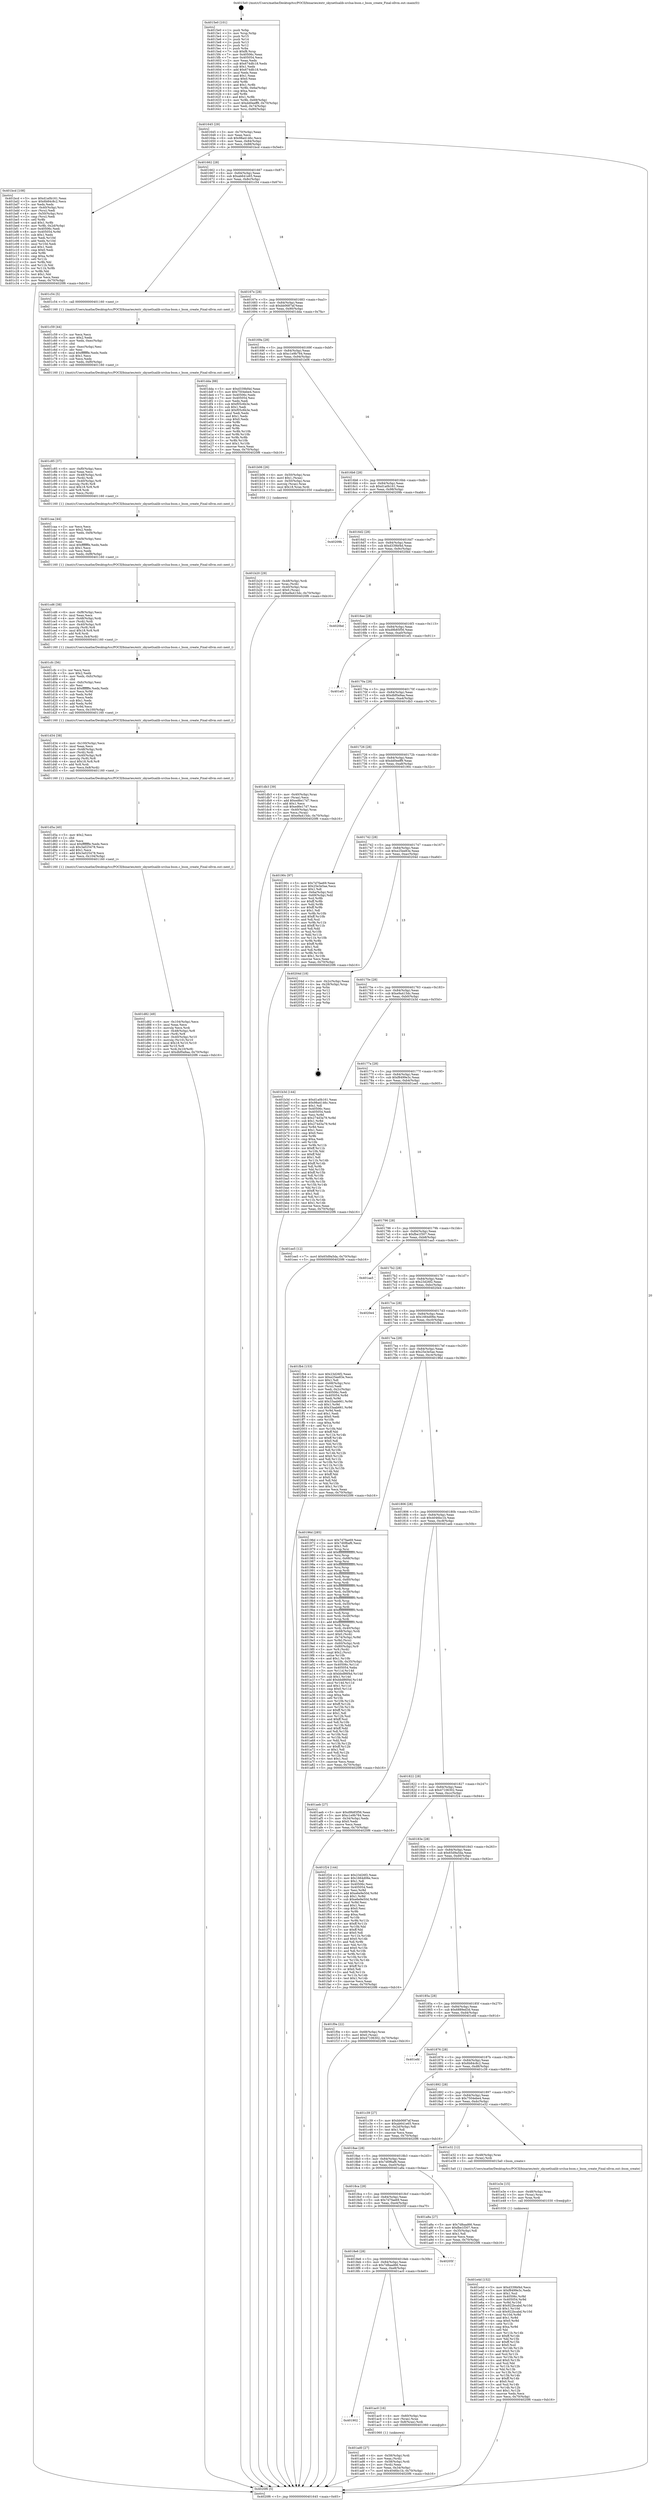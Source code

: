 digraph "0x4015e0" {
  label = "0x4015e0 (/mnt/c/Users/mathe/Desktop/tcc/POCII/binaries/extr_skynetlualib-srclua-bson.c_bson_create_Final-ollvm.out::main(0))"
  labelloc = "t"
  node[shape=record]

  Entry [label="",width=0.3,height=0.3,shape=circle,fillcolor=black,style=filled]
  "0x401645" [label="{
     0x401645 [29]\l
     | [instrs]\l
     &nbsp;&nbsp;0x401645 \<+3\>: mov -0x70(%rbp),%eax\l
     &nbsp;&nbsp;0x401648 \<+2\>: mov %eax,%ecx\l
     &nbsp;&nbsp;0x40164a \<+6\>: sub $0x98a4146c,%ecx\l
     &nbsp;&nbsp;0x401650 \<+6\>: mov %eax,-0x84(%rbp)\l
     &nbsp;&nbsp;0x401656 \<+6\>: mov %ecx,-0x88(%rbp)\l
     &nbsp;&nbsp;0x40165c \<+6\>: je 0000000000401bcd \<main+0x5ed\>\l
  }"]
  "0x401bcd" [label="{
     0x401bcd [108]\l
     | [instrs]\l
     &nbsp;&nbsp;0x401bcd \<+5\>: mov $0xd1a0b161,%eax\l
     &nbsp;&nbsp;0x401bd2 \<+5\>: mov $0x6b84c8c2,%ecx\l
     &nbsp;&nbsp;0x401bd7 \<+2\>: xor %edx,%edx\l
     &nbsp;&nbsp;0x401bd9 \<+4\>: mov -0x40(%rbp),%rsi\l
     &nbsp;&nbsp;0x401bdd \<+2\>: mov (%rsi),%edi\l
     &nbsp;&nbsp;0x401bdf \<+4\>: mov -0x50(%rbp),%rsi\l
     &nbsp;&nbsp;0x401be3 \<+2\>: cmp (%rsi),%edi\l
     &nbsp;&nbsp;0x401be5 \<+4\>: setl %r8b\l
     &nbsp;&nbsp;0x401be9 \<+4\>: and $0x1,%r8b\l
     &nbsp;&nbsp;0x401bed \<+4\>: mov %r8b,-0x2d(%rbp)\l
     &nbsp;&nbsp;0x401bf1 \<+7\>: mov 0x40506c,%edi\l
     &nbsp;&nbsp;0x401bf8 \<+8\>: mov 0x405054,%r9d\l
     &nbsp;&nbsp;0x401c00 \<+3\>: sub $0x1,%edx\l
     &nbsp;&nbsp;0x401c03 \<+3\>: mov %edi,%r10d\l
     &nbsp;&nbsp;0x401c06 \<+3\>: add %edx,%r10d\l
     &nbsp;&nbsp;0x401c09 \<+4\>: imul %r10d,%edi\l
     &nbsp;&nbsp;0x401c0d \<+3\>: and $0x1,%edi\l
     &nbsp;&nbsp;0x401c10 \<+3\>: cmp $0x0,%edi\l
     &nbsp;&nbsp;0x401c13 \<+4\>: sete %r8b\l
     &nbsp;&nbsp;0x401c17 \<+4\>: cmp $0xa,%r9d\l
     &nbsp;&nbsp;0x401c1b \<+4\>: setl %r11b\l
     &nbsp;&nbsp;0x401c1f \<+3\>: mov %r8b,%bl\l
     &nbsp;&nbsp;0x401c22 \<+3\>: and %r11b,%bl\l
     &nbsp;&nbsp;0x401c25 \<+3\>: xor %r11b,%r8b\l
     &nbsp;&nbsp;0x401c28 \<+3\>: or %r8b,%bl\l
     &nbsp;&nbsp;0x401c2b \<+3\>: test $0x1,%bl\l
     &nbsp;&nbsp;0x401c2e \<+3\>: cmovne %ecx,%eax\l
     &nbsp;&nbsp;0x401c31 \<+3\>: mov %eax,-0x70(%rbp)\l
     &nbsp;&nbsp;0x401c34 \<+5\>: jmp 00000000004020f6 \<main+0xb16\>\l
  }"]
  "0x401662" [label="{
     0x401662 [28]\l
     | [instrs]\l
     &nbsp;&nbsp;0x401662 \<+5\>: jmp 0000000000401667 \<main+0x87\>\l
     &nbsp;&nbsp;0x401667 \<+6\>: mov -0x84(%rbp),%eax\l
     &nbsp;&nbsp;0x40166d \<+5\>: sub $0xab641e65,%eax\l
     &nbsp;&nbsp;0x401672 \<+6\>: mov %eax,-0x8c(%rbp)\l
     &nbsp;&nbsp;0x401678 \<+6\>: je 0000000000401c54 \<main+0x674\>\l
  }"]
  Exit [label="",width=0.3,height=0.3,shape=circle,fillcolor=black,style=filled,peripheries=2]
  "0x401c54" [label="{
     0x401c54 [5]\l
     | [instrs]\l
     &nbsp;&nbsp;0x401c54 \<+5\>: call 0000000000401160 \<next_i\>\l
     | [calls]\l
     &nbsp;&nbsp;0x401160 \{1\} (/mnt/c/Users/mathe/Desktop/tcc/POCII/binaries/extr_skynetlualib-srclua-bson.c_bson_create_Final-ollvm.out::next_i)\l
  }"]
  "0x40167e" [label="{
     0x40167e [28]\l
     | [instrs]\l
     &nbsp;&nbsp;0x40167e \<+5\>: jmp 0000000000401683 \<main+0xa3\>\l
     &nbsp;&nbsp;0x401683 \<+6\>: mov -0x84(%rbp),%eax\l
     &nbsp;&nbsp;0x401689 \<+5\>: sub $0xbb0687af,%eax\l
     &nbsp;&nbsp;0x40168e \<+6\>: mov %eax,-0x90(%rbp)\l
     &nbsp;&nbsp;0x401694 \<+6\>: je 0000000000401dda \<main+0x7fa\>\l
  }"]
  "0x401e4d" [label="{
     0x401e4d [152]\l
     | [instrs]\l
     &nbsp;&nbsp;0x401e4d \<+5\>: mov $0xd339bf4d,%ecx\l
     &nbsp;&nbsp;0x401e52 \<+5\>: mov $0xf8499e3c,%edx\l
     &nbsp;&nbsp;0x401e57 \<+3\>: mov $0x1,%sil\l
     &nbsp;&nbsp;0x401e5a \<+8\>: mov 0x40506c,%r8d\l
     &nbsp;&nbsp;0x401e62 \<+8\>: mov 0x405054,%r9d\l
     &nbsp;&nbsp;0x401e6a \<+3\>: mov %r8d,%r10d\l
     &nbsp;&nbsp;0x401e6d \<+7\>: add $0x922bcabd,%r10d\l
     &nbsp;&nbsp;0x401e74 \<+4\>: sub $0x1,%r10d\l
     &nbsp;&nbsp;0x401e78 \<+7\>: sub $0x922bcabd,%r10d\l
     &nbsp;&nbsp;0x401e7f \<+4\>: imul %r10d,%r8d\l
     &nbsp;&nbsp;0x401e83 \<+4\>: and $0x1,%r8d\l
     &nbsp;&nbsp;0x401e87 \<+4\>: cmp $0x0,%r8d\l
     &nbsp;&nbsp;0x401e8b \<+4\>: sete %r11b\l
     &nbsp;&nbsp;0x401e8f \<+4\>: cmp $0xa,%r9d\l
     &nbsp;&nbsp;0x401e93 \<+3\>: setl %bl\l
     &nbsp;&nbsp;0x401e96 \<+3\>: mov %r11b,%r14b\l
     &nbsp;&nbsp;0x401e99 \<+4\>: xor $0xff,%r14b\l
     &nbsp;&nbsp;0x401e9d \<+3\>: mov %bl,%r15b\l
     &nbsp;&nbsp;0x401ea0 \<+4\>: xor $0xff,%r15b\l
     &nbsp;&nbsp;0x401ea4 \<+4\>: xor $0x0,%sil\l
     &nbsp;&nbsp;0x401ea8 \<+3\>: mov %r14b,%r12b\l
     &nbsp;&nbsp;0x401eab \<+4\>: and $0x0,%r12b\l
     &nbsp;&nbsp;0x401eaf \<+3\>: and %sil,%r11b\l
     &nbsp;&nbsp;0x401eb2 \<+3\>: mov %r15b,%r13b\l
     &nbsp;&nbsp;0x401eb5 \<+4\>: and $0x0,%r13b\l
     &nbsp;&nbsp;0x401eb9 \<+3\>: and %sil,%bl\l
     &nbsp;&nbsp;0x401ebc \<+3\>: or %r11b,%r12b\l
     &nbsp;&nbsp;0x401ebf \<+3\>: or %bl,%r13b\l
     &nbsp;&nbsp;0x401ec2 \<+3\>: xor %r13b,%r12b\l
     &nbsp;&nbsp;0x401ec5 \<+3\>: or %r15b,%r14b\l
     &nbsp;&nbsp;0x401ec8 \<+4\>: xor $0xff,%r14b\l
     &nbsp;&nbsp;0x401ecc \<+4\>: or $0x0,%sil\l
     &nbsp;&nbsp;0x401ed0 \<+3\>: and %sil,%r14b\l
     &nbsp;&nbsp;0x401ed3 \<+3\>: or %r14b,%r12b\l
     &nbsp;&nbsp;0x401ed6 \<+4\>: test $0x1,%r12b\l
     &nbsp;&nbsp;0x401eda \<+3\>: cmovne %edx,%ecx\l
     &nbsp;&nbsp;0x401edd \<+3\>: mov %ecx,-0x70(%rbp)\l
     &nbsp;&nbsp;0x401ee0 \<+5\>: jmp 00000000004020f6 \<main+0xb16\>\l
  }"]
  "0x401dda" [label="{
     0x401dda [88]\l
     | [instrs]\l
     &nbsp;&nbsp;0x401dda \<+5\>: mov $0xd339bf4d,%eax\l
     &nbsp;&nbsp;0x401ddf \<+5\>: mov $0x7504ebe4,%ecx\l
     &nbsp;&nbsp;0x401de4 \<+7\>: mov 0x40506c,%edx\l
     &nbsp;&nbsp;0x401deb \<+7\>: mov 0x405054,%esi\l
     &nbsp;&nbsp;0x401df2 \<+2\>: mov %edx,%edi\l
     &nbsp;&nbsp;0x401df4 \<+6\>: sub $0xf05c6b3e,%edi\l
     &nbsp;&nbsp;0x401dfa \<+3\>: sub $0x1,%edi\l
     &nbsp;&nbsp;0x401dfd \<+6\>: add $0xf05c6b3e,%edi\l
     &nbsp;&nbsp;0x401e03 \<+3\>: imul %edi,%edx\l
     &nbsp;&nbsp;0x401e06 \<+3\>: and $0x1,%edx\l
     &nbsp;&nbsp;0x401e09 \<+3\>: cmp $0x0,%edx\l
     &nbsp;&nbsp;0x401e0c \<+4\>: sete %r8b\l
     &nbsp;&nbsp;0x401e10 \<+3\>: cmp $0xa,%esi\l
     &nbsp;&nbsp;0x401e13 \<+4\>: setl %r9b\l
     &nbsp;&nbsp;0x401e17 \<+3\>: mov %r8b,%r10b\l
     &nbsp;&nbsp;0x401e1a \<+3\>: and %r9b,%r10b\l
     &nbsp;&nbsp;0x401e1d \<+3\>: xor %r9b,%r8b\l
     &nbsp;&nbsp;0x401e20 \<+3\>: or %r8b,%r10b\l
     &nbsp;&nbsp;0x401e23 \<+4\>: test $0x1,%r10b\l
     &nbsp;&nbsp;0x401e27 \<+3\>: cmovne %ecx,%eax\l
     &nbsp;&nbsp;0x401e2a \<+3\>: mov %eax,-0x70(%rbp)\l
     &nbsp;&nbsp;0x401e2d \<+5\>: jmp 00000000004020f6 \<main+0xb16\>\l
  }"]
  "0x40169a" [label="{
     0x40169a [28]\l
     | [instrs]\l
     &nbsp;&nbsp;0x40169a \<+5\>: jmp 000000000040169f \<main+0xbf\>\l
     &nbsp;&nbsp;0x40169f \<+6\>: mov -0x84(%rbp),%eax\l
     &nbsp;&nbsp;0x4016a5 \<+5\>: sub $0xc1e9b784,%eax\l
     &nbsp;&nbsp;0x4016aa \<+6\>: mov %eax,-0x94(%rbp)\l
     &nbsp;&nbsp;0x4016b0 \<+6\>: je 0000000000401b06 \<main+0x526\>\l
  }"]
  "0x401e3e" [label="{
     0x401e3e [15]\l
     | [instrs]\l
     &nbsp;&nbsp;0x401e3e \<+4\>: mov -0x48(%rbp),%rax\l
     &nbsp;&nbsp;0x401e42 \<+3\>: mov (%rax),%rax\l
     &nbsp;&nbsp;0x401e45 \<+3\>: mov %rax,%rdi\l
     &nbsp;&nbsp;0x401e48 \<+5\>: call 0000000000401030 \<free@plt\>\l
     | [calls]\l
     &nbsp;&nbsp;0x401030 \{1\} (unknown)\l
  }"]
  "0x401b06" [label="{
     0x401b06 [26]\l
     | [instrs]\l
     &nbsp;&nbsp;0x401b06 \<+4\>: mov -0x50(%rbp),%rax\l
     &nbsp;&nbsp;0x401b0a \<+6\>: movl $0x1,(%rax)\l
     &nbsp;&nbsp;0x401b10 \<+4\>: mov -0x50(%rbp),%rax\l
     &nbsp;&nbsp;0x401b14 \<+3\>: movslq (%rax),%rax\l
     &nbsp;&nbsp;0x401b17 \<+4\>: imul $0x18,%rax,%rdi\l
     &nbsp;&nbsp;0x401b1b \<+5\>: call 0000000000401050 \<malloc@plt\>\l
     | [calls]\l
     &nbsp;&nbsp;0x401050 \{1\} (unknown)\l
  }"]
  "0x4016b6" [label="{
     0x4016b6 [28]\l
     | [instrs]\l
     &nbsp;&nbsp;0x4016b6 \<+5\>: jmp 00000000004016bb \<main+0xdb\>\l
     &nbsp;&nbsp;0x4016bb \<+6\>: mov -0x84(%rbp),%eax\l
     &nbsp;&nbsp;0x4016c1 \<+5\>: sub $0xd1a0b161,%eax\l
     &nbsp;&nbsp;0x4016c6 \<+6\>: mov %eax,-0x98(%rbp)\l
     &nbsp;&nbsp;0x4016cc \<+6\>: je 000000000040209b \<main+0xabb\>\l
  }"]
  "0x401d82" [label="{
     0x401d82 [49]\l
     | [instrs]\l
     &nbsp;&nbsp;0x401d82 \<+6\>: mov -0x104(%rbp),%ecx\l
     &nbsp;&nbsp;0x401d88 \<+3\>: imul %eax,%ecx\l
     &nbsp;&nbsp;0x401d8b \<+3\>: movslq %ecx,%rdi\l
     &nbsp;&nbsp;0x401d8e \<+4\>: mov -0x48(%rbp),%r8\l
     &nbsp;&nbsp;0x401d92 \<+3\>: mov (%r8),%r8\l
     &nbsp;&nbsp;0x401d95 \<+4\>: mov -0x40(%rbp),%r10\l
     &nbsp;&nbsp;0x401d99 \<+3\>: movslq (%r10),%r10\l
     &nbsp;&nbsp;0x401d9c \<+4\>: imul $0x18,%r10,%r10\l
     &nbsp;&nbsp;0x401da0 \<+3\>: add %r10,%r8\l
     &nbsp;&nbsp;0x401da3 \<+4\>: mov %rdi,0x10(%r8)\l
     &nbsp;&nbsp;0x401da7 \<+7\>: movl $0xdbf0a9aa,-0x70(%rbp)\l
     &nbsp;&nbsp;0x401dae \<+5\>: jmp 00000000004020f6 \<main+0xb16\>\l
  }"]
  "0x40209b" [label="{
     0x40209b\l
  }", style=dashed]
  "0x4016d2" [label="{
     0x4016d2 [28]\l
     | [instrs]\l
     &nbsp;&nbsp;0x4016d2 \<+5\>: jmp 00000000004016d7 \<main+0xf7\>\l
     &nbsp;&nbsp;0x4016d7 \<+6\>: mov -0x84(%rbp),%eax\l
     &nbsp;&nbsp;0x4016dd \<+5\>: sub $0xd339bf4d,%eax\l
     &nbsp;&nbsp;0x4016e2 \<+6\>: mov %eax,-0x9c(%rbp)\l
     &nbsp;&nbsp;0x4016e8 \<+6\>: je 00000000004020bd \<main+0xadd\>\l
  }"]
  "0x401d5a" [label="{
     0x401d5a [40]\l
     | [instrs]\l
     &nbsp;&nbsp;0x401d5a \<+5\>: mov $0x2,%ecx\l
     &nbsp;&nbsp;0x401d5f \<+1\>: cltd\l
     &nbsp;&nbsp;0x401d60 \<+2\>: idiv %ecx\l
     &nbsp;&nbsp;0x401d62 \<+6\>: imul $0xfffffffe,%edx,%ecx\l
     &nbsp;&nbsp;0x401d68 \<+6\>: sub $0x3a025478,%ecx\l
     &nbsp;&nbsp;0x401d6e \<+3\>: add $0x1,%ecx\l
     &nbsp;&nbsp;0x401d71 \<+6\>: add $0x3a025478,%ecx\l
     &nbsp;&nbsp;0x401d77 \<+6\>: mov %ecx,-0x104(%rbp)\l
     &nbsp;&nbsp;0x401d7d \<+5\>: call 0000000000401160 \<next_i\>\l
     | [calls]\l
     &nbsp;&nbsp;0x401160 \{1\} (/mnt/c/Users/mathe/Desktop/tcc/POCII/binaries/extr_skynetlualib-srclua-bson.c_bson_create_Final-ollvm.out::next_i)\l
  }"]
  "0x4020bd" [label="{
     0x4020bd\l
  }", style=dashed]
  "0x4016ee" [label="{
     0x4016ee [28]\l
     | [instrs]\l
     &nbsp;&nbsp;0x4016ee \<+5\>: jmp 00000000004016f3 \<main+0x113\>\l
     &nbsp;&nbsp;0x4016f3 \<+6\>: mov -0x84(%rbp),%eax\l
     &nbsp;&nbsp;0x4016f9 \<+5\>: sub $0xd9b85f56,%eax\l
     &nbsp;&nbsp;0x4016fe \<+6\>: mov %eax,-0xa0(%rbp)\l
     &nbsp;&nbsp;0x401704 \<+6\>: je 0000000000401ef1 \<main+0x911\>\l
  }"]
  "0x401d34" [label="{
     0x401d34 [38]\l
     | [instrs]\l
     &nbsp;&nbsp;0x401d34 \<+6\>: mov -0x100(%rbp),%ecx\l
     &nbsp;&nbsp;0x401d3a \<+3\>: imul %eax,%ecx\l
     &nbsp;&nbsp;0x401d3d \<+4\>: mov -0x48(%rbp),%rdi\l
     &nbsp;&nbsp;0x401d41 \<+3\>: mov (%rdi),%rdi\l
     &nbsp;&nbsp;0x401d44 \<+4\>: mov -0x40(%rbp),%r8\l
     &nbsp;&nbsp;0x401d48 \<+3\>: movslq (%r8),%r8\l
     &nbsp;&nbsp;0x401d4b \<+4\>: imul $0x18,%r8,%r8\l
     &nbsp;&nbsp;0x401d4f \<+3\>: add %r8,%rdi\l
     &nbsp;&nbsp;0x401d52 \<+3\>: mov %ecx,0x8(%rdi)\l
     &nbsp;&nbsp;0x401d55 \<+5\>: call 0000000000401160 \<next_i\>\l
     | [calls]\l
     &nbsp;&nbsp;0x401160 \{1\} (/mnt/c/Users/mathe/Desktop/tcc/POCII/binaries/extr_skynetlualib-srclua-bson.c_bson_create_Final-ollvm.out::next_i)\l
  }"]
  "0x401ef1" [label="{
     0x401ef1\l
  }", style=dashed]
  "0x40170a" [label="{
     0x40170a [28]\l
     | [instrs]\l
     &nbsp;&nbsp;0x40170a \<+5\>: jmp 000000000040170f \<main+0x12f\>\l
     &nbsp;&nbsp;0x40170f \<+6\>: mov -0x84(%rbp),%eax\l
     &nbsp;&nbsp;0x401715 \<+5\>: sub $0xdbf0a9aa,%eax\l
     &nbsp;&nbsp;0x40171a \<+6\>: mov %eax,-0xa4(%rbp)\l
     &nbsp;&nbsp;0x401720 \<+6\>: je 0000000000401db3 \<main+0x7d3\>\l
  }"]
  "0x401cfc" [label="{
     0x401cfc [56]\l
     | [instrs]\l
     &nbsp;&nbsp;0x401cfc \<+2\>: xor %ecx,%ecx\l
     &nbsp;&nbsp;0x401cfe \<+5\>: mov $0x2,%edx\l
     &nbsp;&nbsp;0x401d03 \<+6\>: mov %edx,-0xfc(%rbp)\l
     &nbsp;&nbsp;0x401d09 \<+1\>: cltd\l
     &nbsp;&nbsp;0x401d0a \<+6\>: mov -0xfc(%rbp),%esi\l
     &nbsp;&nbsp;0x401d10 \<+2\>: idiv %esi\l
     &nbsp;&nbsp;0x401d12 \<+6\>: imul $0xfffffffe,%edx,%edx\l
     &nbsp;&nbsp;0x401d18 \<+3\>: mov %ecx,%r9d\l
     &nbsp;&nbsp;0x401d1b \<+3\>: sub %edx,%r9d\l
     &nbsp;&nbsp;0x401d1e \<+2\>: mov %ecx,%edx\l
     &nbsp;&nbsp;0x401d20 \<+3\>: sub $0x1,%edx\l
     &nbsp;&nbsp;0x401d23 \<+3\>: add %edx,%r9d\l
     &nbsp;&nbsp;0x401d26 \<+3\>: sub %r9d,%ecx\l
     &nbsp;&nbsp;0x401d29 \<+6\>: mov %ecx,-0x100(%rbp)\l
     &nbsp;&nbsp;0x401d2f \<+5\>: call 0000000000401160 \<next_i\>\l
     | [calls]\l
     &nbsp;&nbsp;0x401160 \{1\} (/mnt/c/Users/mathe/Desktop/tcc/POCII/binaries/extr_skynetlualib-srclua-bson.c_bson_create_Final-ollvm.out::next_i)\l
  }"]
  "0x401db3" [label="{
     0x401db3 [39]\l
     | [instrs]\l
     &nbsp;&nbsp;0x401db3 \<+4\>: mov -0x40(%rbp),%rax\l
     &nbsp;&nbsp;0x401db7 \<+2\>: mov (%rax),%ecx\l
     &nbsp;&nbsp;0x401db9 \<+6\>: add $0xed6e17d7,%ecx\l
     &nbsp;&nbsp;0x401dbf \<+3\>: add $0x1,%ecx\l
     &nbsp;&nbsp;0x401dc2 \<+6\>: sub $0xed6e17d7,%ecx\l
     &nbsp;&nbsp;0x401dc8 \<+4\>: mov -0x40(%rbp),%rax\l
     &nbsp;&nbsp;0x401dcc \<+2\>: mov %ecx,(%rax)\l
     &nbsp;&nbsp;0x401dce \<+7\>: movl $0xe9a415dc,-0x70(%rbp)\l
     &nbsp;&nbsp;0x401dd5 \<+5\>: jmp 00000000004020f6 \<main+0xb16\>\l
  }"]
  "0x401726" [label="{
     0x401726 [28]\l
     | [instrs]\l
     &nbsp;&nbsp;0x401726 \<+5\>: jmp 000000000040172b \<main+0x14b\>\l
     &nbsp;&nbsp;0x40172b \<+6\>: mov -0x84(%rbp),%eax\l
     &nbsp;&nbsp;0x401731 \<+5\>: sub $0xdd0eeff9,%eax\l
     &nbsp;&nbsp;0x401736 \<+6\>: mov %eax,-0xa8(%rbp)\l
     &nbsp;&nbsp;0x40173c \<+6\>: je 000000000040190c \<main+0x32c\>\l
  }"]
  "0x401cd6" [label="{
     0x401cd6 [38]\l
     | [instrs]\l
     &nbsp;&nbsp;0x401cd6 \<+6\>: mov -0xf8(%rbp),%ecx\l
     &nbsp;&nbsp;0x401cdc \<+3\>: imul %eax,%ecx\l
     &nbsp;&nbsp;0x401cdf \<+4\>: mov -0x48(%rbp),%rdi\l
     &nbsp;&nbsp;0x401ce3 \<+3\>: mov (%rdi),%rdi\l
     &nbsp;&nbsp;0x401ce6 \<+4\>: mov -0x40(%rbp),%r8\l
     &nbsp;&nbsp;0x401cea \<+3\>: movslq (%r8),%r8\l
     &nbsp;&nbsp;0x401ced \<+4\>: imul $0x18,%r8,%r8\l
     &nbsp;&nbsp;0x401cf1 \<+3\>: add %r8,%rdi\l
     &nbsp;&nbsp;0x401cf4 \<+3\>: mov %ecx,0x4(%rdi)\l
     &nbsp;&nbsp;0x401cf7 \<+5\>: call 0000000000401160 \<next_i\>\l
     | [calls]\l
     &nbsp;&nbsp;0x401160 \{1\} (/mnt/c/Users/mathe/Desktop/tcc/POCII/binaries/extr_skynetlualib-srclua-bson.c_bson_create_Final-ollvm.out::next_i)\l
  }"]
  "0x40190c" [label="{
     0x40190c [97]\l
     | [instrs]\l
     &nbsp;&nbsp;0x40190c \<+5\>: mov $0x7d7fae69,%eax\l
     &nbsp;&nbsp;0x401911 \<+5\>: mov $0x25e3e5ae,%ecx\l
     &nbsp;&nbsp;0x401916 \<+2\>: mov $0x1,%dl\l
     &nbsp;&nbsp;0x401918 \<+4\>: mov -0x6a(%rbp),%sil\l
     &nbsp;&nbsp;0x40191c \<+4\>: mov -0x69(%rbp),%dil\l
     &nbsp;&nbsp;0x401920 \<+3\>: mov %sil,%r8b\l
     &nbsp;&nbsp;0x401923 \<+4\>: xor $0xff,%r8b\l
     &nbsp;&nbsp;0x401927 \<+3\>: mov %dil,%r9b\l
     &nbsp;&nbsp;0x40192a \<+4\>: xor $0xff,%r9b\l
     &nbsp;&nbsp;0x40192e \<+3\>: xor $0x1,%dl\l
     &nbsp;&nbsp;0x401931 \<+3\>: mov %r8b,%r10b\l
     &nbsp;&nbsp;0x401934 \<+4\>: and $0xff,%r10b\l
     &nbsp;&nbsp;0x401938 \<+3\>: and %dl,%sil\l
     &nbsp;&nbsp;0x40193b \<+3\>: mov %r9b,%r11b\l
     &nbsp;&nbsp;0x40193e \<+4\>: and $0xff,%r11b\l
     &nbsp;&nbsp;0x401942 \<+3\>: and %dl,%dil\l
     &nbsp;&nbsp;0x401945 \<+3\>: or %sil,%r10b\l
     &nbsp;&nbsp;0x401948 \<+3\>: or %dil,%r11b\l
     &nbsp;&nbsp;0x40194b \<+3\>: xor %r11b,%r10b\l
     &nbsp;&nbsp;0x40194e \<+3\>: or %r9b,%r8b\l
     &nbsp;&nbsp;0x401951 \<+4\>: xor $0xff,%r8b\l
     &nbsp;&nbsp;0x401955 \<+3\>: or $0x1,%dl\l
     &nbsp;&nbsp;0x401958 \<+3\>: and %dl,%r8b\l
     &nbsp;&nbsp;0x40195b \<+3\>: or %r8b,%r10b\l
     &nbsp;&nbsp;0x40195e \<+4\>: test $0x1,%r10b\l
     &nbsp;&nbsp;0x401962 \<+3\>: cmovne %ecx,%eax\l
     &nbsp;&nbsp;0x401965 \<+3\>: mov %eax,-0x70(%rbp)\l
     &nbsp;&nbsp;0x401968 \<+5\>: jmp 00000000004020f6 \<main+0xb16\>\l
  }"]
  "0x401742" [label="{
     0x401742 [28]\l
     | [instrs]\l
     &nbsp;&nbsp;0x401742 \<+5\>: jmp 0000000000401747 \<main+0x167\>\l
     &nbsp;&nbsp;0x401747 \<+6\>: mov -0x84(%rbp),%eax\l
     &nbsp;&nbsp;0x40174d \<+5\>: sub $0xe25ee83e,%eax\l
     &nbsp;&nbsp;0x401752 \<+6\>: mov %eax,-0xac(%rbp)\l
     &nbsp;&nbsp;0x401758 \<+6\>: je 000000000040204d \<main+0xa6d\>\l
  }"]
  "0x4020f6" [label="{
     0x4020f6 [5]\l
     | [instrs]\l
     &nbsp;&nbsp;0x4020f6 \<+5\>: jmp 0000000000401645 \<main+0x65\>\l
  }"]
  "0x4015e0" [label="{
     0x4015e0 [101]\l
     | [instrs]\l
     &nbsp;&nbsp;0x4015e0 \<+1\>: push %rbp\l
     &nbsp;&nbsp;0x4015e1 \<+3\>: mov %rsp,%rbp\l
     &nbsp;&nbsp;0x4015e4 \<+2\>: push %r15\l
     &nbsp;&nbsp;0x4015e6 \<+2\>: push %r14\l
     &nbsp;&nbsp;0x4015e8 \<+2\>: push %r13\l
     &nbsp;&nbsp;0x4015ea \<+2\>: push %r12\l
     &nbsp;&nbsp;0x4015ec \<+1\>: push %rbx\l
     &nbsp;&nbsp;0x4015ed \<+7\>: sub $0xf8,%rsp\l
     &nbsp;&nbsp;0x4015f4 \<+7\>: mov 0x40506c,%eax\l
     &nbsp;&nbsp;0x4015fb \<+7\>: mov 0x405054,%ecx\l
     &nbsp;&nbsp;0x401602 \<+2\>: mov %eax,%edx\l
     &nbsp;&nbsp;0x401604 \<+6\>: sub $0x674dfc18,%edx\l
     &nbsp;&nbsp;0x40160a \<+3\>: sub $0x1,%edx\l
     &nbsp;&nbsp;0x40160d \<+6\>: add $0x674dfc18,%edx\l
     &nbsp;&nbsp;0x401613 \<+3\>: imul %edx,%eax\l
     &nbsp;&nbsp;0x401616 \<+3\>: and $0x1,%eax\l
     &nbsp;&nbsp;0x401619 \<+3\>: cmp $0x0,%eax\l
     &nbsp;&nbsp;0x40161c \<+4\>: sete %r8b\l
     &nbsp;&nbsp;0x401620 \<+4\>: and $0x1,%r8b\l
     &nbsp;&nbsp;0x401624 \<+4\>: mov %r8b,-0x6a(%rbp)\l
     &nbsp;&nbsp;0x401628 \<+3\>: cmp $0xa,%ecx\l
     &nbsp;&nbsp;0x40162b \<+4\>: setl %r8b\l
     &nbsp;&nbsp;0x40162f \<+4\>: and $0x1,%r8b\l
     &nbsp;&nbsp;0x401633 \<+4\>: mov %r8b,-0x69(%rbp)\l
     &nbsp;&nbsp;0x401637 \<+7\>: movl $0xdd0eeff9,-0x70(%rbp)\l
     &nbsp;&nbsp;0x40163e \<+3\>: mov %edi,-0x74(%rbp)\l
     &nbsp;&nbsp;0x401641 \<+4\>: mov %rsi,-0x80(%rbp)\l
  }"]
  "0x401caa" [label="{
     0x401caa [44]\l
     | [instrs]\l
     &nbsp;&nbsp;0x401caa \<+2\>: xor %ecx,%ecx\l
     &nbsp;&nbsp;0x401cac \<+5\>: mov $0x2,%edx\l
     &nbsp;&nbsp;0x401cb1 \<+6\>: mov %edx,-0xf4(%rbp)\l
     &nbsp;&nbsp;0x401cb7 \<+1\>: cltd\l
     &nbsp;&nbsp;0x401cb8 \<+6\>: mov -0xf4(%rbp),%esi\l
     &nbsp;&nbsp;0x401cbe \<+2\>: idiv %esi\l
     &nbsp;&nbsp;0x401cc0 \<+6\>: imul $0xfffffffe,%edx,%edx\l
     &nbsp;&nbsp;0x401cc6 \<+3\>: sub $0x1,%ecx\l
     &nbsp;&nbsp;0x401cc9 \<+2\>: sub %ecx,%edx\l
     &nbsp;&nbsp;0x401ccb \<+6\>: mov %edx,-0xf8(%rbp)\l
     &nbsp;&nbsp;0x401cd1 \<+5\>: call 0000000000401160 \<next_i\>\l
     | [calls]\l
     &nbsp;&nbsp;0x401160 \{1\} (/mnt/c/Users/mathe/Desktop/tcc/POCII/binaries/extr_skynetlualib-srclua-bson.c_bson_create_Final-ollvm.out::next_i)\l
  }"]
  "0x40204d" [label="{
     0x40204d [18]\l
     | [instrs]\l
     &nbsp;&nbsp;0x40204d \<+3\>: mov -0x2c(%rbp),%eax\l
     &nbsp;&nbsp;0x402050 \<+4\>: lea -0x28(%rbp),%rsp\l
     &nbsp;&nbsp;0x402054 \<+1\>: pop %rbx\l
     &nbsp;&nbsp;0x402055 \<+2\>: pop %r12\l
     &nbsp;&nbsp;0x402057 \<+2\>: pop %r13\l
     &nbsp;&nbsp;0x402059 \<+2\>: pop %r14\l
     &nbsp;&nbsp;0x40205b \<+2\>: pop %r15\l
     &nbsp;&nbsp;0x40205d \<+1\>: pop %rbp\l
     &nbsp;&nbsp;0x40205e \<+1\>: ret\l
  }"]
  "0x40175e" [label="{
     0x40175e [28]\l
     | [instrs]\l
     &nbsp;&nbsp;0x40175e \<+5\>: jmp 0000000000401763 \<main+0x183\>\l
     &nbsp;&nbsp;0x401763 \<+6\>: mov -0x84(%rbp),%eax\l
     &nbsp;&nbsp;0x401769 \<+5\>: sub $0xe9a415dc,%eax\l
     &nbsp;&nbsp;0x40176e \<+6\>: mov %eax,-0xb0(%rbp)\l
     &nbsp;&nbsp;0x401774 \<+6\>: je 0000000000401b3d \<main+0x55d\>\l
  }"]
  "0x401c85" [label="{
     0x401c85 [37]\l
     | [instrs]\l
     &nbsp;&nbsp;0x401c85 \<+6\>: mov -0xf0(%rbp),%ecx\l
     &nbsp;&nbsp;0x401c8b \<+3\>: imul %eax,%ecx\l
     &nbsp;&nbsp;0x401c8e \<+4\>: mov -0x48(%rbp),%rdi\l
     &nbsp;&nbsp;0x401c92 \<+3\>: mov (%rdi),%rdi\l
     &nbsp;&nbsp;0x401c95 \<+4\>: mov -0x40(%rbp),%r8\l
     &nbsp;&nbsp;0x401c99 \<+3\>: movslq (%r8),%r8\l
     &nbsp;&nbsp;0x401c9c \<+4\>: imul $0x18,%r8,%r8\l
     &nbsp;&nbsp;0x401ca0 \<+3\>: add %r8,%rdi\l
     &nbsp;&nbsp;0x401ca3 \<+2\>: mov %ecx,(%rdi)\l
     &nbsp;&nbsp;0x401ca5 \<+5\>: call 0000000000401160 \<next_i\>\l
     | [calls]\l
     &nbsp;&nbsp;0x401160 \{1\} (/mnt/c/Users/mathe/Desktop/tcc/POCII/binaries/extr_skynetlualib-srclua-bson.c_bson_create_Final-ollvm.out::next_i)\l
  }"]
  "0x401b3d" [label="{
     0x401b3d [144]\l
     | [instrs]\l
     &nbsp;&nbsp;0x401b3d \<+5\>: mov $0xd1a0b161,%eax\l
     &nbsp;&nbsp;0x401b42 \<+5\>: mov $0x98a4146c,%ecx\l
     &nbsp;&nbsp;0x401b47 \<+2\>: mov $0x1,%dl\l
     &nbsp;&nbsp;0x401b49 \<+7\>: mov 0x40506c,%esi\l
     &nbsp;&nbsp;0x401b50 \<+7\>: mov 0x405054,%edi\l
     &nbsp;&nbsp;0x401b57 \<+3\>: mov %esi,%r8d\l
     &nbsp;&nbsp;0x401b5a \<+7\>: sub $0x274d3a79,%r8d\l
     &nbsp;&nbsp;0x401b61 \<+4\>: sub $0x1,%r8d\l
     &nbsp;&nbsp;0x401b65 \<+7\>: add $0x274d3a79,%r8d\l
     &nbsp;&nbsp;0x401b6c \<+4\>: imul %r8d,%esi\l
     &nbsp;&nbsp;0x401b70 \<+3\>: and $0x1,%esi\l
     &nbsp;&nbsp;0x401b73 \<+3\>: cmp $0x0,%esi\l
     &nbsp;&nbsp;0x401b76 \<+4\>: sete %r9b\l
     &nbsp;&nbsp;0x401b7a \<+3\>: cmp $0xa,%edi\l
     &nbsp;&nbsp;0x401b7d \<+4\>: setl %r10b\l
     &nbsp;&nbsp;0x401b81 \<+3\>: mov %r9b,%r11b\l
     &nbsp;&nbsp;0x401b84 \<+4\>: xor $0xff,%r11b\l
     &nbsp;&nbsp;0x401b88 \<+3\>: mov %r10b,%bl\l
     &nbsp;&nbsp;0x401b8b \<+3\>: xor $0xff,%bl\l
     &nbsp;&nbsp;0x401b8e \<+3\>: xor $0x1,%dl\l
     &nbsp;&nbsp;0x401b91 \<+3\>: mov %r11b,%r14b\l
     &nbsp;&nbsp;0x401b94 \<+4\>: and $0xff,%r14b\l
     &nbsp;&nbsp;0x401b98 \<+3\>: and %dl,%r9b\l
     &nbsp;&nbsp;0x401b9b \<+3\>: mov %bl,%r15b\l
     &nbsp;&nbsp;0x401b9e \<+4\>: and $0xff,%r15b\l
     &nbsp;&nbsp;0x401ba2 \<+3\>: and %dl,%r10b\l
     &nbsp;&nbsp;0x401ba5 \<+3\>: or %r9b,%r14b\l
     &nbsp;&nbsp;0x401ba8 \<+3\>: or %r10b,%r15b\l
     &nbsp;&nbsp;0x401bab \<+3\>: xor %r15b,%r14b\l
     &nbsp;&nbsp;0x401bae \<+3\>: or %bl,%r11b\l
     &nbsp;&nbsp;0x401bb1 \<+4\>: xor $0xff,%r11b\l
     &nbsp;&nbsp;0x401bb5 \<+3\>: or $0x1,%dl\l
     &nbsp;&nbsp;0x401bb8 \<+3\>: and %dl,%r11b\l
     &nbsp;&nbsp;0x401bbb \<+3\>: or %r11b,%r14b\l
     &nbsp;&nbsp;0x401bbe \<+4\>: test $0x1,%r14b\l
     &nbsp;&nbsp;0x401bc2 \<+3\>: cmovne %ecx,%eax\l
     &nbsp;&nbsp;0x401bc5 \<+3\>: mov %eax,-0x70(%rbp)\l
     &nbsp;&nbsp;0x401bc8 \<+5\>: jmp 00000000004020f6 \<main+0xb16\>\l
  }"]
  "0x40177a" [label="{
     0x40177a [28]\l
     | [instrs]\l
     &nbsp;&nbsp;0x40177a \<+5\>: jmp 000000000040177f \<main+0x19f\>\l
     &nbsp;&nbsp;0x40177f \<+6\>: mov -0x84(%rbp),%eax\l
     &nbsp;&nbsp;0x401785 \<+5\>: sub $0xf8499e3c,%eax\l
     &nbsp;&nbsp;0x40178a \<+6\>: mov %eax,-0xb4(%rbp)\l
     &nbsp;&nbsp;0x401790 \<+6\>: je 0000000000401ee5 \<main+0x905\>\l
  }"]
  "0x401c59" [label="{
     0x401c59 [44]\l
     | [instrs]\l
     &nbsp;&nbsp;0x401c59 \<+2\>: xor %ecx,%ecx\l
     &nbsp;&nbsp;0x401c5b \<+5\>: mov $0x2,%edx\l
     &nbsp;&nbsp;0x401c60 \<+6\>: mov %edx,-0xec(%rbp)\l
     &nbsp;&nbsp;0x401c66 \<+1\>: cltd\l
     &nbsp;&nbsp;0x401c67 \<+6\>: mov -0xec(%rbp),%esi\l
     &nbsp;&nbsp;0x401c6d \<+2\>: idiv %esi\l
     &nbsp;&nbsp;0x401c6f \<+6\>: imul $0xfffffffe,%edx,%edx\l
     &nbsp;&nbsp;0x401c75 \<+3\>: sub $0x1,%ecx\l
     &nbsp;&nbsp;0x401c78 \<+2\>: sub %ecx,%edx\l
     &nbsp;&nbsp;0x401c7a \<+6\>: mov %edx,-0xf0(%rbp)\l
     &nbsp;&nbsp;0x401c80 \<+5\>: call 0000000000401160 \<next_i\>\l
     | [calls]\l
     &nbsp;&nbsp;0x401160 \{1\} (/mnt/c/Users/mathe/Desktop/tcc/POCII/binaries/extr_skynetlualib-srclua-bson.c_bson_create_Final-ollvm.out::next_i)\l
  }"]
  "0x401ee5" [label="{
     0x401ee5 [12]\l
     | [instrs]\l
     &nbsp;&nbsp;0x401ee5 \<+7\>: movl $0x65d9a5da,-0x70(%rbp)\l
     &nbsp;&nbsp;0x401eec \<+5\>: jmp 00000000004020f6 \<main+0xb16\>\l
  }"]
  "0x401796" [label="{
     0x401796 [28]\l
     | [instrs]\l
     &nbsp;&nbsp;0x401796 \<+5\>: jmp 000000000040179b \<main+0x1bb\>\l
     &nbsp;&nbsp;0x40179b \<+6\>: mov -0x84(%rbp),%eax\l
     &nbsp;&nbsp;0x4017a1 \<+5\>: sub $0xfbe1f307,%eax\l
     &nbsp;&nbsp;0x4017a6 \<+6\>: mov %eax,-0xb8(%rbp)\l
     &nbsp;&nbsp;0x4017ac \<+6\>: je 0000000000401aa5 \<main+0x4c5\>\l
  }"]
  "0x401b20" [label="{
     0x401b20 [29]\l
     | [instrs]\l
     &nbsp;&nbsp;0x401b20 \<+4\>: mov -0x48(%rbp),%rdi\l
     &nbsp;&nbsp;0x401b24 \<+3\>: mov %rax,(%rdi)\l
     &nbsp;&nbsp;0x401b27 \<+4\>: mov -0x40(%rbp),%rax\l
     &nbsp;&nbsp;0x401b2b \<+6\>: movl $0x0,(%rax)\l
     &nbsp;&nbsp;0x401b31 \<+7\>: movl $0xe9a415dc,-0x70(%rbp)\l
     &nbsp;&nbsp;0x401b38 \<+5\>: jmp 00000000004020f6 \<main+0xb16\>\l
  }"]
  "0x401aa5" [label="{
     0x401aa5\l
  }", style=dashed]
  "0x4017b2" [label="{
     0x4017b2 [28]\l
     | [instrs]\l
     &nbsp;&nbsp;0x4017b2 \<+5\>: jmp 00000000004017b7 \<main+0x1d7\>\l
     &nbsp;&nbsp;0x4017b7 \<+6\>: mov -0x84(%rbp),%eax\l
     &nbsp;&nbsp;0x4017bd \<+5\>: sub $0x23d26f2,%eax\l
     &nbsp;&nbsp;0x4017c2 \<+6\>: mov %eax,-0xbc(%rbp)\l
     &nbsp;&nbsp;0x4017c8 \<+6\>: je 00000000004020e4 \<main+0xb04\>\l
  }"]
  "0x401ad0" [label="{
     0x401ad0 [27]\l
     | [instrs]\l
     &nbsp;&nbsp;0x401ad0 \<+4\>: mov -0x58(%rbp),%rdi\l
     &nbsp;&nbsp;0x401ad4 \<+2\>: mov %eax,(%rdi)\l
     &nbsp;&nbsp;0x401ad6 \<+4\>: mov -0x58(%rbp),%rdi\l
     &nbsp;&nbsp;0x401ada \<+2\>: mov (%rdi),%eax\l
     &nbsp;&nbsp;0x401adc \<+3\>: mov %eax,-0x34(%rbp)\l
     &nbsp;&nbsp;0x401adf \<+7\>: movl $0x4046bc1b,-0x70(%rbp)\l
     &nbsp;&nbsp;0x401ae6 \<+5\>: jmp 00000000004020f6 \<main+0xb16\>\l
  }"]
  "0x4020e4" [label="{
     0x4020e4\l
  }", style=dashed]
  "0x4017ce" [label="{
     0x4017ce [28]\l
     | [instrs]\l
     &nbsp;&nbsp;0x4017ce \<+5\>: jmp 00000000004017d3 \<main+0x1f3\>\l
     &nbsp;&nbsp;0x4017d3 \<+6\>: mov -0x84(%rbp),%eax\l
     &nbsp;&nbsp;0x4017d9 \<+5\>: sub $0x1664d06e,%eax\l
     &nbsp;&nbsp;0x4017de \<+6\>: mov %eax,-0xc0(%rbp)\l
     &nbsp;&nbsp;0x4017e4 \<+6\>: je 0000000000401fb4 \<main+0x9d4\>\l
  }"]
  "0x401902" [label="{
     0x401902\l
  }", style=dashed]
  "0x401fb4" [label="{
     0x401fb4 [153]\l
     | [instrs]\l
     &nbsp;&nbsp;0x401fb4 \<+5\>: mov $0x23d26f2,%eax\l
     &nbsp;&nbsp;0x401fb9 \<+5\>: mov $0xe25ee83e,%ecx\l
     &nbsp;&nbsp;0x401fbe \<+2\>: mov $0x1,%dl\l
     &nbsp;&nbsp;0x401fc0 \<+4\>: mov -0x68(%rbp),%rsi\l
     &nbsp;&nbsp;0x401fc4 \<+2\>: mov (%rsi),%edi\l
     &nbsp;&nbsp;0x401fc6 \<+3\>: mov %edi,-0x2c(%rbp)\l
     &nbsp;&nbsp;0x401fc9 \<+7\>: mov 0x40506c,%edi\l
     &nbsp;&nbsp;0x401fd0 \<+8\>: mov 0x405054,%r8d\l
     &nbsp;&nbsp;0x401fd8 \<+3\>: mov %edi,%r9d\l
     &nbsp;&nbsp;0x401fdb \<+7\>: add $0x33aab661,%r9d\l
     &nbsp;&nbsp;0x401fe2 \<+4\>: sub $0x1,%r9d\l
     &nbsp;&nbsp;0x401fe6 \<+7\>: sub $0x33aab661,%r9d\l
     &nbsp;&nbsp;0x401fed \<+4\>: imul %r9d,%edi\l
     &nbsp;&nbsp;0x401ff1 \<+3\>: and $0x1,%edi\l
     &nbsp;&nbsp;0x401ff4 \<+3\>: cmp $0x0,%edi\l
     &nbsp;&nbsp;0x401ff7 \<+4\>: sete %r10b\l
     &nbsp;&nbsp;0x401ffb \<+4\>: cmp $0xa,%r8d\l
     &nbsp;&nbsp;0x401fff \<+4\>: setl %r11b\l
     &nbsp;&nbsp;0x402003 \<+3\>: mov %r10b,%bl\l
     &nbsp;&nbsp;0x402006 \<+3\>: xor $0xff,%bl\l
     &nbsp;&nbsp;0x402009 \<+3\>: mov %r11b,%r14b\l
     &nbsp;&nbsp;0x40200c \<+4\>: xor $0xff,%r14b\l
     &nbsp;&nbsp;0x402010 \<+3\>: xor $0x0,%dl\l
     &nbsp;&nbsp;0x402013 \<+3\>: mov %bl,%r15b\l
     &nbsp;&nbsp;0x402016 \<+4\>: and $0x0,%r15b\l
     &nbsp;&nbsp;0x40201a \<+3\>: and %dl,%r10b\l
     &nbsp;&nbsp;0x40201d \<+3\>: mov %r14b,%r12b\l
     &nbsp;&nbsp;0x402020 \<+4\>: and $0x0,%r12b\l
     &nbsp;&nbsp;0x402024 \<+3\>: and %dl,%r11b\l
     &nbsp;&nbsp;0x402027 \<+3\>: or %r10b,%r15b\l
     &nbsp;&nbsp;0x40202a \<+3\>: or %r11b,%r12b\l
     &nbsp;&nbsp;0x40202d \<+3\>: xor %r12b,%r15b\l
     &nbsp;&nbsp;0x402030 \<+3\>: or %r14b,%bl\l
     &nbsp;&nbsp;0x402033 \<+3\>: xor $0xff,%bl\l
     &nbsp;&nbsp;0x402036 \<+3\>: or $0x0,%dl\l
     &nbsp;&nbsp;0x402039 \<+2\>: and %dl,%bl\l
     &nbsp;&nbsp;0x40203b \<+3\>: or %bl,%r15b\l
     &nbsp;&nbsp;0x40203e \<+4\>: test $0x1,%r15b\l
     &nbsp;&nbsp;0x402042 \<+3\>: cmovne %ecx,%eax\l
     &nbsp;&nbsp;0x402045 \<+3\>: mov %eax,-0x70(%rbp)\l
     &nbsp;&nbsp;0x402048 \<+5\>: jmp 00000000004020f6 \<main+0xb16\>\l
  }"]
  "0x4017ea" [label="{
     0x4017ea [28]\l
     | [instrs]\l
     &nbsp;&nbsp;0x4017ea \<+5\>: jmp 00000000004017ef \<main+0x20f\>\l
     &nbsp;&nbsp;0x4017ef \<+6\>: mov -0x84(%rbp),%eax\l
     &nbsp;&nbsp;0x4017f5 \<+5\>: sub $0x25e3e5ae,%eax\l
     &nbsp;&nbsp;0x4017fa \<+6\>: mov %eax,-0xc4(%rbp)\l
     &nbsp;&nbsp;0x401800 \<+6\>: je 000000000040196d \<main+0x38d\>\l
  }"]
  "0x401ac0" [label="{
     0x401ac0 [16]\l
     | [instrs]\l
     &nbsp;&nbsp;0x401ac0 \<+4\>: mov -0x60(%rbp),%rax\l
     &nbsp;&nbsp;0x401ac4 \<+3\>: mov (%rax),%rax\l
     &nbsp;&nbsp;0x401ac7 \<+4\>: mov 0x8(%rax),%rdi\l
     &nbsp;&nbsp;0x401acb \<+5\>: call 0000000000401060 \<atoi@plt\>\l
     | [calls]\l
     &nbsp;&nbsp;0x401060 \{1\} (unknown)\l
  }"]
  "0x40196d" [label="{
     0x40196d [285]\l
     | [instrs]\l
     &nbsp;&nbsp;0x40196d \<+5\>: mov $0x7d7fae69,%eax\l
     &nbsp;&nbsp;0x401972 \<+5\>: mov $0x7d0f6af6,%ecx\l
     &nbsp;&nbsp;0x401977 \<+2\>: mov $0x1,%dl\l
     &nbsp;&nbsp;0x401979 \<+3\>: mov %rsp,%rsi\l
     &nbsp;&nbsp;0x40197c \<+4\>: add $0xfffffffffffffff0,%rsi\l
     &nbsp;&nbsp;0x401980 \<+3\>: mov %rsi,%rsp\l
     &nbsp;&nbsp;0x401983 \<+4\>: mov %rsi,-0x68(%rbp)\l
     &nbsp;&nbsp;0x401987 \<+3\>: mov %rsp,%rsi\l
     &nbsp;&nbsp;0x40198a \<+4\>: add $0xfffffffffffffff0,%rsi\l
     &nbsp;&nbsp;0x40198e \<+3\>: mov %rsi,%rsp\l
     &nbsp;&nbsp;0x401991 \<+3\>: mov %rsp,%rdi\l
     &nbsp;&nbsp;0x401994 \<+4\>: add $0xfffffffffffffff0,%rdi\l
     &nbsp;&nbsp;0x401998 \<+3\>: mov %rdi,%rsp\l
     &nbsp;&nbsp;0x40199b \<+4\>: mov %rdi,-0x60(%rbp)\l
     &nbsp;&nbsp;0x40199f \<+3\>: mov %rsp,%rdi\l
     &nbsp;&nbsp;0x4019a2 \<+4\>: add $0xfffffffffffffff0,%rdi\l
     &nbsp;&nbsp;0x4019a6 \<+3\>: mov %rdi,%rsp\l
     &nbsp;&nbsp;0x4019a9 \<+4\>: mov %rdi,-0x58(%rbp)\l
     &nbsp;&nbsp;0x4019ad \<+3\>: mov %rsp,%rdi\l
     &nbsp;&nbsp;0x4019b0 \<+4\>: add $0xfffffffffffffff0,%rdi\l
     &nbsp;&nbsp;0x4019b4 \<+3\>: mov %rdi,%rsp\l
     &nbsp;&nbsp;0x4019b7 \<+4\>: mov %rdi,-0x50(%rbp)\l
     &nbsp;&nbsp;0x4019bb \<+3\>: mov %rsp,%rdi\l
     &nbsp;&nbsp;0x4019be \<+4\>: add $0xfffffffffffffff0,%rdi\l
     &nbsp;&nbsp;0x4019c2 \<+3\>: mov %rdi,%rsp\l
     &nbsp;&nbsp;0x4019c5 \<+4\>: mov %rdi,-0x48(%rbp)\l
     &nbsp;&nbsp;0x4019c9 \<+3\>: mov %rsp,%rdi\l
     &nbsp;&nbsp;0x4019cc \<+4\>: add $0xfffffffffffffff0,%rdi\l
     &nbsp;&nbsp;0x4019d0 \<+3\>: mov %rdi,%rsp\l
     &nbsp;&nbsp;0x4019d3 \<+4\>: mov %rdi,-0x40(%rbp)\l
     &nbsp;&nbsp;0x4019d7 \<+4\>: mov -0x68(%rbp),%rdi\l
     &nbsp;&nbsp;0x4019db \<+6\>: movl $0x0,(%rdi)\l
     &nbsp;&nbsp;0x4019e1 \<+4\>: mov -0x74(%rbp),%r8d\l
     &nbsp;&nbsp;0x4019e5 \<+3\>: mov %r8d,(%rsi)\l
     &nbsp;&nbsp;0x4019e8 \<+4\>: mov -0x60(%rbp),%rdi\l
     &nbsp;&nbsp;0x4019ec \<+4\>: mov -0x80(%rbp),%r9\l
     &nbsp;&nbsp;0x4019f0 \<+3\>: mov %r9,(%rdi)\l
     &nbsp;&nbsp;0x4019f3 \<+3\>: cmpl $0x2,(%rsi)\l
     &nbsp;&nbsp;0x4019f6 \<+4\>: setne %r10b\l
     &nbsp;&nbsp;0x4019fa \<+4\>: and $0x1,%r10b\l
     &nbsp;&nbsp;0x4019fe \<+4\>: mov %r10b,-0x35(%rbp)\l
     &nbsp;&nbsp;0x401a02 \<+8\>: mov 0x40506c,%r11d\l
     &nbsp;&nbsp;0x401a0a \<+7\>: mov 0x405054,%ebx\l
     &nbsp;&nbsp;0x401a11 \<+3\>: mov %r11d,%r14d\l
     &nbsp;&nbsp;0x401a14 \<+7\>: sub $0xbbd86f4d,%r14d\l
     &nbsp;&nbsp;0x401a1b \<+4\>: sub $0x1,%r14d\l
     &nbsp;&nbsp;0x401a1f \<+7\>: add $0xbbd86f4d,%r14d\l
     &nbsp;&nbsp;0x401a26 \<+4\>: imul %r14d,%r11d\l
     &nbsp;&nbsp;0x401a2a \<+4\>: and $0x1,%r11d\l
     &nbsp;&nbsp;0x401a2e \<+4\>: cmp $0x0,%r11d\l
     &nbsp;&nbsp;0x401a32 \<+4\>: sete %r10b\l
     &nbsp;&nbsp;0x401a36 \<+3\>: cmp $0xa,%ebx\l
     &nbsp;&nbsp;0x401a39 \<+4\>: setl %r15b\l
     &nbsp;&nbsp;0x401a3d \<+3\>: mov %r10b,%r12b\l
     &nbsp;&nbsp;0x401a40 \<+4\>: xor $0xff,%r12b\l
     &nbsp;&nbsp;0x401a44 \<+3\>: mov %r15b,%r13b\l
     &nbsp;&nbsp;0x401a47 \<+4\>: xor $0xff,%r13b\l
     &nbsp;&nbsp;0x401a4b \<+3\>: xor $0x1,%dl\l
     &nbsp;&nbsp;0x401a4e \<+3\>: mov %r12b,%sil\l
     &nbsp;&nbsp;0x401a51 \<+4\>: and $0xff,%sil\l
     &nbsp;&nbsp;0x401a55 \<+3\>: and %dl,%r10b\l
     &nbsp;&nbsp;0x401a58 \<+3\>: mov %r13b,%dil\l
     &nbsp;&nbsp;0x401a5b \<+4\>: and $0xff,%dil\l
     &nbsp;&nbsp;0x401a5f \<+3\>: and %dl,%r15b\l
     &nbsp;&nbsp;0x401a62 \<+3\>: or %r10b,%sil\l
     &nbsp;&nbsp;0x401a65 \<+3\>: or %r15b,%dil\l
     &nbsp;&nbsp;0x401a68 \<+3\>: xor %dil,%sil\l
     &nbsp;&nbsp;0x401a6b \<+3\>: or %r13b,%r12b\l
     &nbsp;&nbsp;0x401a6e \<+4\>: xor $0xff,%r12b\l
     &nbsp;&nbsp;0x401a72 \<+3\>: or $0x1,%dl\l
     &nbsp;&nbsp;0x401a75 \<+3\>: and %dl,%r12b\l
     &nbsp;&nbsp;0x401a78 \<+3\>: or %r12b,%sil\l
     &nbsp;&nbsp;0x401a7b \<+4\>: test $0x1,%sil\l
     &nbsp;&nbsp;0x401a7f \<+3\>: cmovne %ecx,%eax\l
     &nbsp;&nbsp;0x401a82 \<+3\>: mov %eax,-0x70(%rbp)\l
     &nbsp;&nbsp;0x401a85 \<+5\>: jmp 00000000004020f6 \<main+0xb16\>\l
  }"]
  "0x401806" [label="{
     0x401806 [28]\l
     | [instrs]\l
     &nbsp;&nbsp;0x401806 \<+5\>: jmp 000000000040180b \<main+0x22b\>\l
     &nbsp;&nbsp;0x40180b \<+6\>: mov -0x84(%rbp),%eax\l
     &nbsp;&nbsp;0x401811 \<+5\>: sub $0x4046bc1b,%eax\l
     &nbsp;&nbsp;0x401816 \<+6\>: mov %eax,-0xc8(%rbp)\l
     &nbsp;&nbsp;0x40181c \<+6\>: je 0000000000401aeb \<main+0x50b\>\l
  }"]
  "0x4018e6" [label="{
     0x4018e6 [28]\l
     | [instrs]\l
     &nbsp;&nbsp;0x4018e6 \<+5\>: jmp 00000000004018eb \<main+0x30b\>\l
     &nbsp;&nbsp;0x4018eb \<+6\>: mov -0x84(%rbp),%eax\l
     &nbsp;&nbsp;0x4018f1 \<+5\>: sub $0x7d8aad66,%eax\l
     &nbsp;&nbsp;0x4018f6 \<+6\>: mov %eax,-0xe8(%rbp)\l
     &nbsp;&nbsp;0x4018fc \<+6\>: je 0000000000401ac0 \<main+0x4e0\>\l
  }"]
  "0x40205f" [label="{
     0x40205f\l
  }", style=dashed]
  "0x401aeb" [label="{
     0x401aeb [27]\l
     | [instrs]\l
     &nbsp;&nbsp;0x401aeb \<+5\>: mov $0xd9b85f56,%eax\l
     &nbsp;&nbsp;0x401af0 \<+5\>: mov $0xc1e9b784,%ecx\l
     &nbsp;&nbsp;0x401af5 \<+3\>: mov -0x34(%rbp),%edx\l
     &nbsp;&nbsp;0x401af8 \<+3\>: cmp $0x0,%edx\l
     &nbsp;&nbsp;0x401afb \<+3\>: cmove %ecx,%eax\l
     &nbsp;&nbsp;0x401afe \<+3\>: mov %eax,-0x70(%rbp)\l
     &nbsp;&nbsp;0x401b01 \<+5\>: jmp 00000000004020f6 \<main+0xb16\>\l
  }"]
  "0x401822" [label="{
     0x401822 [28]\l
     | [instrs]\l
     &nbsp;&nbsp;0x401822 \<+5\>: jmp 0000000000401827 \<main+0x247\>\l
     &nbsp;&nbsp;0x401827 \<+6\>: mov -0x84(%rbp),%eax\l
     &nbsp;&nbsp;0x40182d \<+5\>: sub $0x47106302,%eax\l
     &nbsp;&nbsp;0x401832 \<+6\>: mov %eax,-0xcc(%rbp)\l
     &nbsp;&nbsp;0x401838 \<+6\>: je 0000000000401f24 \<main+0x944\>\l
  }"]
  "0x4018ca" [label="{
     0x4018ca [28]\l
     | [instrs]\l
     &nbsp;&nbsp;0x4018ca \<+5\>: jmp 00000000004018cf \<main+0x2ef\>\l
     &nbsp;&nbsp;0x4018cf \<+6\>: mov -0x84(%rbp),%eax\l
     &nbsp;&nbsp;0x4018d5 \<+5\>: sub $0x7d7fae69,%eax\l
     &nbsp;&nbsp;0x4018da \<+6\>: mov %eax,-0xe4(%rbp)\l
     &nbsp;&nbsp;0x4018e0 \<+6\>: je 000000000040205f \<main+0xa7f\>\l
  }"]
  "0x401f24" [label="{
     0x401f24 [144]\l
     | [instrs]\l
     &nbsp;&nbsp;0x401f24 \<+5\>: mov $0x23d26f2,%eax\l
     &nbsp;&nbsp;0x401f29 \<+5\>: mov $0x1664d06e,%ecx\l
     &nbsp;&nbsp;0x401f2e \<+2\>: mov $0x1,%dl\l
     &nbsp;&nbsp;0x401f30 \<+7\>: mov 0x40506c,%esi\l
     &nbsp;&nbsp;0x401f37 \<+7\>: mov 0x405054,%edi\l
     &nbsp;&nbsp;0x401f3e \<+3\>: mov %esi,%r8d\l
     &nbsp;&nbsp;0x401f41 \<+7\>: add $0xe6e9e50d,%r8d\l
     &nbsp;&nbsp;0x401f48 \<+4\>: sub $0x1,%r8d\l
     &nbsp;&nbsp;0x401f4c \<+7\>: sub $0xe6e9e50d,%r8d\l
     &nbsp;&nbsp;0x401f53 \<+4\>: imul %r8d,%esi\l
     &nbsp;&nbsp;0x401f57 \<+3\>: and $0x1,%esi\l
     &nbsp;&nbsp;0x401f5a \<+3\>: cmp $0x0,%esi\l
     &nbsp;&nbsp;0x401f5d \<+4\>: sete %r9b\l
     &nbsp;&nbsp;0x401f61 \<+3\>: cmp $0xa,%edi\l
     &nbsp;&nbsp;0x401f64 \<+4\>: setl %r10b\l
     &nbsp;&nbsp;0x401f68 \<+3\>: mov %r9b,%r11b\l
     &nbsp;&nbsp;0x401f6b \<+4\>: xor $0xff,%r11b\l
     &nbsp;&nbsp;0x401f6f \<+3\>: mov %r10b,%bl\l
     &nbsp;&nbsp;0x401f72 \<+3\>: xor $0xff,%bl\l
     &nbsp;&nbsp;0x401f75 \<+3\>: xor $0x0,%dl\l
     &nbsp;&nbsp;0x401f78 \<+3\>: mov %r11b,%r14b\l
     &nbsp;&nbsp;0x401f7b \<+4\>: and $0x0,%r14b\l
     &nbsp;&nbsp;0x401f7f \<+3\>: and %dl,%r9b\l
     &nbsp;&nbsp;0x401f82 \<+3\>: mov %bl,%r15b\l
     &nbsp;&nbsp;0x401f85 \<+4\>: and $0x0,%r15b\l
     &nbsp;&nbsp;0x401f89 \<+3\>: and %dl,%r10b\l
     &nbsp;&nbsp;0x401f8c \<+3\>: or %r9b,%r14b\l
     &nbsp;&nbsp;0x401f8f \<+3\>: or %r10b,%r15b\l
     &nbsp;&nbsp;0x401f92 \<+3\>: xor %r15b,%r14b\l
     &nbsp;&nbsp;0x401f95 \<+3\>: or %bl,%r11b\l
     &nbsp;&nbsp;0x401f98 \<+4\>: xor $0xff,%r11b\l
     &nbsp;&nbsp;0x401f9c \<+3\>: or $0x0,%dl\l
     &nbsp;&nbsp;0x401f9f \<+3\>: and %dl,%r11b\l
     &nbsp;&nbsp;0x401fa2 \<+3\>: or %r11b,%r14b\l
     &nbsp;&nbsp;0x401fa5 \<+4\>: test $0x1,%r14b\l
     &nbsp;&nbsp;0x401fa9 \<+3\>: cmovne %ecx,%eax\l
     &nbsp;&nbsp;0x401fac \<+3\>: mov %eax,-0x70(%rbp)\l
     &nbsp;&nbsp;0x401faf \<+5\>: jmp 00000000004020f6 \<main+0xb16\>\l
  }"]
  "0x40183e" [label="{
     0x40183e [28]\l
     | [instrs]\l
     &nbsp;&nbsp;0x40183e \<+5\>: jmp 0000000000401843 \<main+0x263\>\l
     &nbsp;&nbsp;0x401843 \<+6\>: mov -0x84(%rbp),%eax\l
     &nbsp;&nbsp;0x401849 \<+5\>: sub $0x65d9a5da,%eax\l
     &nbsp;&nbsp;0x40184e \<+6\>: mov %eax,-0xd0(%rbp)\l
     &nbsp;&nbsp;0x401854 \<+6\>: je 0000000000401f0e \<main+0x92e\>\l
  }"]
  "0x401a8a" [label="{
     0x401a8a [27]\l
     | [instrs]\l
     &nbsp;&nbsp;0x401a8a \<+5\>: mov $0x7d8aad66,%eax\l
     &nbsp;&nbsp;0x401a8f \<+5\>: mov $0xfbe1f307,%ecx\l
     &nbsp;&nbsp;0x401a94 \<+3\>: mov -0x35(%rbp),%dl\l
     &nbsp;&nbsp;0x401a97 \<+3\>: test $0x1,%dl\l
     &nbsp;&nbsp;0x401a9a \<+3\>: cmovne %ecx,%eax\l
     &nbsp;&nbsp;0x401a9d \<+3\>: mov %eax,-0x70(%rbp)\l
     &nbsp;&nbsp;0x401aa0 \<+5\>: jmp 00000000004020f6 \<main+0xb16\>\l
  }"]
  "0x401f0e" [label="{
     0x401f0e [22]\l
     | [instrs]\l
     &nbsp;&nbsp;0x401f0e \<+4\>: mov -0x68(%rbp),%rax\l
     &nbsp;&nbsp;0x401f12 \<+6\>: movl $0x0,(%rax)\l
     &nbsp;&nbsp;0x401f18 \<+7\>: movl $0x47106302,-0x70(%rbp)\l
     &nbsp;&nbsp;0x401f1f \<+5\>: jmp 00000000004020f6 \<main+0xb16\>\l
  }"]
  "0x40185a" [label="{
     0x40185a [28]\l
     | [instrs]\l
     &nbsp;&nbsp;0x40185a \<+5\>: jmp 000000000040185f \<main+0x27f\>\l
     &nbsp;&nbsp;0x40185f \<+6\>: mov -0x84(%rbp),%eax\l
     &nbsp;&nbsp;0x401865 \<+5\>: sub $0x6889ed3d,%eax\l
     &nbsp;&nbsp;0x40186a \<+6\>: mov %eax,-0xd4(%rbp)\l
     &nbsp;&nbsp;0x401870 \<+6\>: je 0000000000401efd \<main+0x91d\>\l
  }"]
  "0x4018ae" [label="{
     0x4018ae [28]\l
     | [instrs]\l
     &nbsp;&nbsp;0x4018ae \<+5\>: jmp 00000000004018b3 \<main+0x2d3\>\l
     &nbsp;&nbsp;0x4018b3 \<+6\>: mov -0x84(%rbp),%eax\l
     &nbsp;&nbsp;0x4018b9 \<+5\>: sub $0x7d0f6af6,%eax\l
     &nbsp;&nbsp;0x4018be \<+6\>: mov %eax,-0xe0(%rbp)\l
     &nbsp;&nbsp;0x4018c4 \<+6\>: je 0000000000401a8a \<main+0x4aa\>\l
  }"]
  "0x401efd" [label="{
     0x401efd\l
  }", style=dashed]
  "0x401876" [label="{
     0x401876 [28]\l
     | [instrs]\l
     &nbsp;&nbsp;0x401876 \<+5\>: jmp 000000000040187b \<main+0x29b\>\l
     &nbsp;&nbsp;0x40187b \<+6\>: mov -0x84(%rbp),%eax\l
     &nbsp;&nbsp;0x401881 \<+5\>: sub $0x6b84c8c2,%eax\l
     &nbsp;&nbsp;0x401886 \<+6\>: mov %eax,-0xd8(%rbp)\l
     &nbsp;&nbsp;0x40188c \<+6\>: je 0000000000401c39 \<main+0x659\>\l
  }"]
  "0x401e32" [label="{
     0x401e32 [12]\l
     | [instrs]\l
     &nbsp;&nbsp;0x401e32 \<+4\>: mov -0x48(%rbp),%rax\l
     &nbsp;&nbsp;0x401e36 \<+3\>: mov (%rax),%rdi\l
     &nbsp;&nbsp;0x401e39 \<+5\>: call 00000000004015a0 \<bson_create\>\l
     | [calls]\l
     &nbsp;&nbsp;0x4015a0 \{1\} (/mnt/c/Users/mathe/Desktop/tcc/POCII/binaries/extr_skynetlualib-srclua-bson.c_bson_create_Final-ollvm.out::bson_create)\l
  }"]
  "0x401c39" [label="{
     0x401c39 [27]\l
     | [instrs]\l
     &nbsp;&nbsp;0x401c39 \<+5\>: mov $0xbb0687af,%eax\l
     &nbsp;&nbsp;0x401c3e \<+5\>: mov $0xab641e65,%ecx\l
     &nbsp;&nbsp;0x401c43 \<+3\>: mov -0x2d(%rbp),%dl\l
     &nbsp;&nbsp;0x401c46 \<+3\>: test $0x1,%dl\l
     &nbsp;&nbsp;0x401c49 \<+3\>: cmovne %ecx,%eax\l
     &nbsp;&nbsp;0x401c4c \<+3\>: mov %eax,-0x70(%rbp)\l
     &nbsp;&nbsp;0x401c4f \<+5\>: jmp 00000000004020f6 \<main+0xb16\>\l
  }"]
  "0x401892" [label="{
     0x401892 [28]\l
     | [instrs]\l
     &nbsp;&nbsp;0x401892 \<+5\>: jmp 0000000000401897 \<main+0x2b7\>\l
     &nbsp;&nbsp;0x401897 \<+6\>: mov -0x84(%rbp),%eax\l
     &nbsp;&nbsp;0x40189d \<+5\>: sub $0x7504ebe4,%eax\l
     &nbsp;&nbsp;0x4018a2 \<+6\>: mov %eax,-0xdc(%rbp)\l
     &nbsp;&nbsp;0x4018a8 \<+6\>: je 0000000000401e32 \<main+0x852\>\l
  }"]
  Entry -> "0x4015e0" [label=" 1"]
  "0x401645" -> "0x401bcd" [label=" 2"]
  "0x401645" -> "0x401662" [label=" 19"]
  "0x40204d" -> Exit [label=" 1"]
  "0x401662" -> "0x401c54" [label=" 1"]
  "0x401662" -> "0x40167e" [label=" 18"]
  "0x401fb4" -> "0x4020f6" [label=" 1"]
  "0x40167e" -> "0x401dda" [label=" 1"]
  "0x40167e" -> "0x40169a" [label=" 17"]
  "0x401f24" -> "0x4020f6" [label=" 1"]
  "0x40169a" -> "0x401b06" [label=" 1"]
  "0x40169a" -> "0x4016b6" [label=" 16"]
  "0x401f0e" -> "0x4020f6" [label=" 1"]
  "0x4016b6" -> "0x40209b" [label=" 0"]
  "0x4016b6" -> "0x4016d2" [label=" 16"]
  "0x401ee5" -> "0x4020f6" [label=" 1"]
  "0x4016d2" -> "0x4020bd" [label=" 0"]
  "0x4016d2" -> "0x4016ee" [label=" 16"]
  "0x401e4d" -> "0x4020f6" [label=" 1"]
  "0x4016ee" -> "0x401ef1" [label=" 0"]
  "0x4016ee" -> "0x40170a" [label=" 16"]
  "0x401e3e" -> "0x401e4d" [label=" 1"]
  "0x40170a" -> "0x401db3" [label=" 1"]
  "0x40170a" -> "0x401726" [label=" 15"]
  "0x401e32" -> "0x401e3e" [label=" 1"]
  "0x401726" -> "0x40190c" [label=" 1"]
  "0x401726" -> "0x401742" [label=" 14"]
  "0x40190c" -> "0x4020f6" [label=" 1"]
  "0x4015e0" -> "0x401645" [label=" 1"]
  "0x4020f6" -> "0x401645" [label=" 20"]
  "0x401dda" -> "0x4020f6" [label=" 1"]
  "0x401742" -> "0x40204d" [label=" 1"]
  "0x401742" -> "0x40175e" [label=" 13"]
  "0x401db3" -> "0x4020f6" [label=" 1"]
  "0x40175e" -> "0x401b3d" [label=" 2"]
  "0x40175e" -> "0x40177a" [label=" 11"]
  "0x401d82" -> "0x4020f6" [label=" 1"]
  "0x40177a" -> "0x401ee5" [label=" 1"]
  "0x40177a" -> "0x401796" [label=" 10"]
  "0x401d5a" -> "0x401d82" [label=" 1"]
  "0x401796" -> "0x401aa5" [label=" 0"]
  "0x401796" -> "0x4017b2" [label=" 10"]
  "0x401d34" -> "0x401d5a" [label=" 1"]
  "0x4017b2" -> "0x4020e4" [label=" 0"]
  "0x4017b2" -> "0x4017ce" [label=" 10"]
  "0x401cfc" -> "0x401d34" [label=" 1"]
  "0x4017ce" -> "0x401fb4" [label=" 1"]
  "0x4017ce" -> "0x4017ea" [label=" 9"]
  "0x401cd6" -> "0x401cfc" [label=" 1"]
  "0x4017ea" -> "0x40196d" [label=" 1"]
  "0x4017ea" -> "0x401806" [label=" 8"]
  "0x401caa" -> "0x401cd6" [label=" 1"]
  "0x40196d" -> "0x4020f6" [label=" 1"]
  "0x401c59" -> "0x401c85" [label=" 1"]
  "0x401806" -> "0x401aeb" [label=" 1"]
  "0x401806" -> "0x401822" [label=" 7"]
  "0x401c54" -> "0x401c59" [label=" 1"]
  "0x401822" -> "0x401f24" [label=" 1"]
  "0x401822" -> "0x40183e" [label=" 6"]
  "0x401bcd" -> "0x4020f6" [label=" 2"]
  "0x40183e" -> "0x401f0e" [label=" 1"]
  "0x40183e" -> "0x40185a" [label=" 5"]
  "0x401b3d" -> "0x4020f6" [label=" 2"]
  "0x40185a" -> "0x401efd" [label=" 0"]
  "0x40185a" -> "0x401876" [label=" 5"]
  "0x401b06" -> "0x401b20" [label=" 1"]
  "0x401876" -> "0x401c39" [label=" 2"]
  "0x401876" -> "0x401892" [label=" 3"]
  "0x401aeb" -> "0x4020f6" [label=" 1"]
  "0x401892" -> "0x401e32" [label=" 1"]
  "0x401892" -> "0x4018ae" [label=" 2"]
  "0x401b20" -> "0x4020f6" [label=" 1"]
  "0x4018ae" -> "0x401a8a" [label=" 1"]
  "0x4018ae" -> "0x4018ca" [label=" 1"]
  "0x401a8a" -> "0x4020f6" [label=" 1"]
  "0x401c39" -> "0x4020f6" [label=" 2"]
  "0x4018ca" -> "0x40205f" [label=" 0"]
  "0x4018ca" -> "0x4018e6" [label=" 1"]
  "0x401c85" -> "0x401caa" [label=" 1"]
  "0x4018e6" -> "0x401ac0" [label=" 1"]
  "0x4018e6" -> "0x401902" [label=" 0"]
  "0x401ac0" -> "0x401ad0" [label=" 1"]
  "0x401ad0" -> "0x4020f6" [label=" 1"]
}
